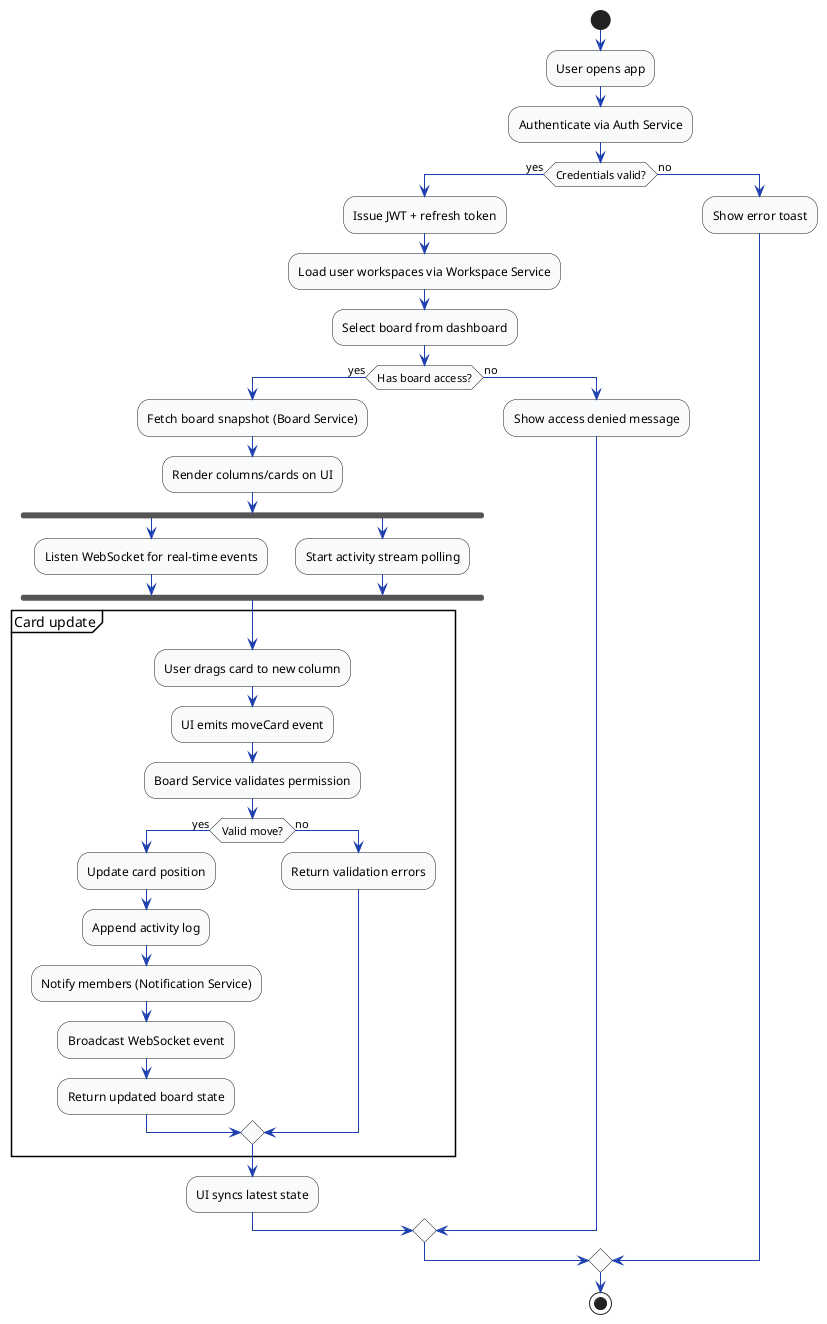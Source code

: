 @startuml TrelloBoardActivity
skinparam backgroundColor #FFFFFF
skinparam activityDiamondBackgroundColor #eef2ff
skinparam activityBackgroundColor #f8fafc
skinparam activityArrowColor #1e40af
skinparam noteBackgroundColor #ede9fe
skinparam noteBorderColor #8b5cf6

start
:User opens app;
:Authenticate via Auth Service;
if (Credentials valid?) then (yes)
  :Issue JWT + refresh token;
  :Load user workspaces via Workspace Service;
  :Select board from dashboard;
  if (Has board access?) then (yes)
    :Fetch board snapshot (Board Service);
    :Render columns/cards on UI;
    fork
      :Listen WebSocket for real-time events;
    fork again
      :Start activity stream polling;
    end fork
    partition "Card update" {
      :User drags card to new column;
      :UI emits moveCard event;
      :Board Service validates permission;
      if (Valid move?) then (yes)
        :Update card position;
        :Append activity log;
        :Notify members (Notification Service);
        :Broadcast WebSocket event;
        :Return updated board state;
      else (no)
        :Return validation errors;
      endif
    }
    :UI syncs latest state;
  else (no)
    :Show access denied message;
  endif
else (no)
  :Show error toast;
endif
stop
@enduml
